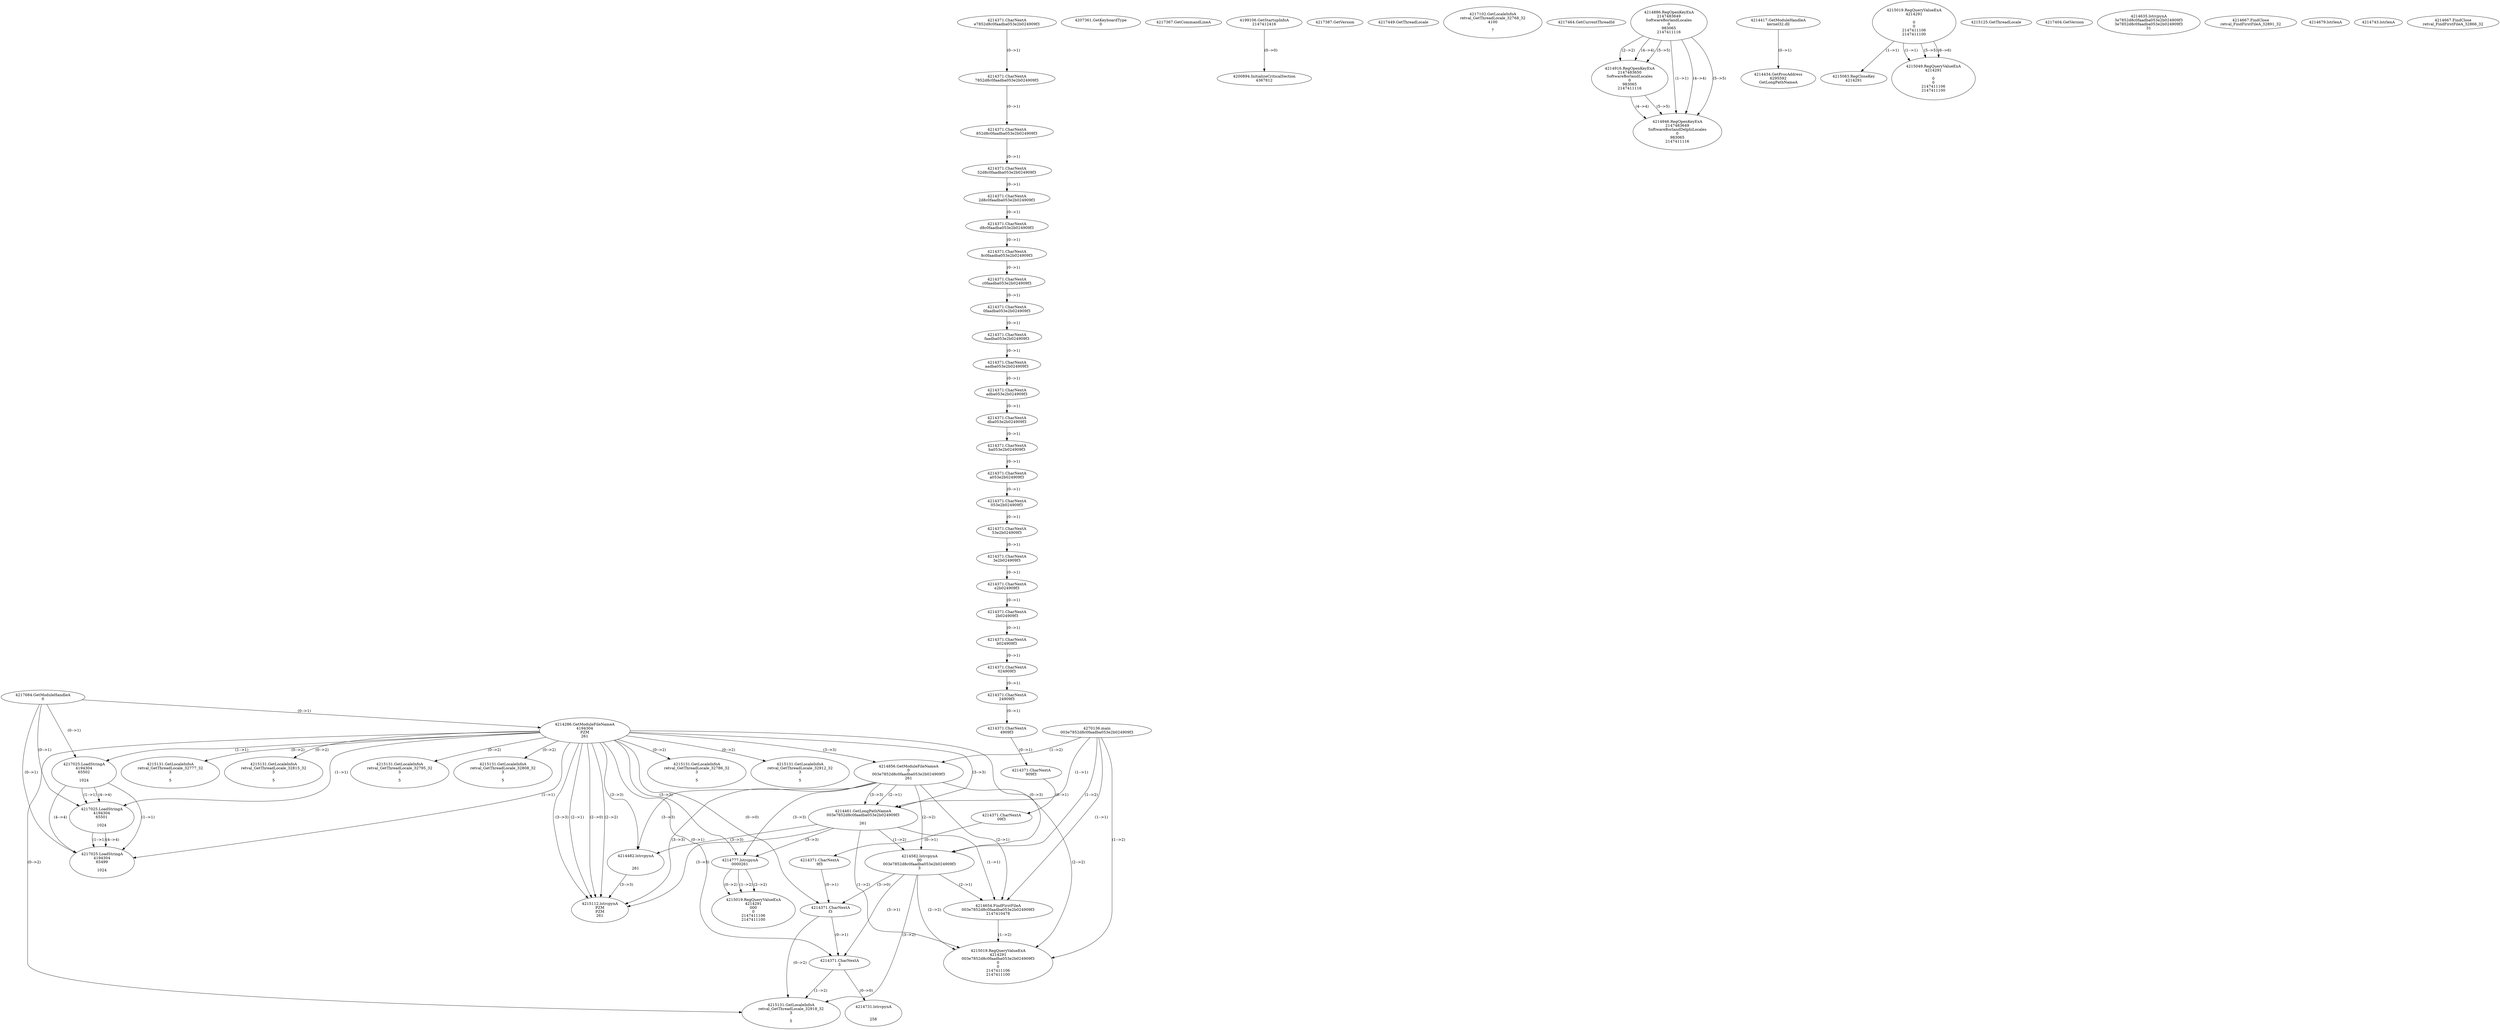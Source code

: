 // Global SCDG with merge call
digraph {
	0 [label="4270136.main
003e7852d8c0faadba053e2b024909f3"]
	1 [label="4217684.GetModuleHandleA
0"]
	2 [label="4207361.GetKeyboardType
0"]
	3 [label="4217367.GetCommandLineA
"]
	4 [label="4199106.GetStartupInfoA
2147412416"]
	5 [label="4217387.GetVersion
"]
	6 [label="4217449.GetThreadLocale
"]
	7 [label="4217102.GetLocaleInfoA
retval_GetThreadLocale_32768_32
4100

7"]
	8 [label="4217464.GetCurrentThreadId
"]
	9 [label="4214286.GetModuleFileNameA
4194304
PZM
261"]
	1 -> 9 [label="(0-->1)"]
	10 [label="4214856.GetModuleFileNameA
0
003e7852d8c0faadba053e2b024909f3
261"]
	0 -> 10 [label="(1-->2)"]
	9 -> 10 [label="(3-->3)"]
	11 [label="4214886.RegOpenKeyExA
2147483649
Software\Borland\Locales
0
983065
2147411116"]
	12 [label="4214417.GetModuleHandleA
kernel32.dll"]
	13 [label="4214434.GetProcAddress
6295592
GetLongPathNameA"]
	12 -> 13 [label="(0-->1)"]
	14 [label="4214461.GetLongPathNameA
003e7852d8c0faadba053e2b024909f3

261"]
	0 -> 14 [label="(1-->1)"]
	10 -> 14 [label="(2-->1)"]
	9 -> 14 [label="(3-->3)"]
	10 -> 14 [label="(3-->3)"]
	15 [label="4214482.lstrcpynA


261"]
	9 -> 15 [label="(3-->3)"]
	10 -> 15 [label="(3-->3)"]
	14 -> 15 [label="(3-->3)"]
	16 [label="4215019.RegQueryValueExA
4214291

0
0
2147411106
2147411100"]
	17 [label="4215083.RegCloseKey
4214291"]
	16 -> 17 [label="(1-->1)"]
	18 [label="4215112.lstrcpynA
PZM
PZM
261"]
	9 -> 18 [label="(2-->1)"]
	9 -> 18 [label="(2-->2)"]
	9 -> 18 [label="(3-->3)"]
	10 -> 18 [label="(3-->3)"]
	14 -> 18 [label="(3-->3)"]
	15 -> 18 [label="(3-->3)"]
	9 -> 18 [label="(2-->0)"]
	19 [label="4215125.GetThreadLocale
"]
	20 [label="4217404.GetVersion
"]
	21 [label="4214582.lstrcpynA
00
003e7852d8c0faadba053e2b024909f3
3"]
	0 -> 21 [label="(1-->2)"]
	10 -> 21 [label="(2-->2)"]
	14 -> 21 [label="(1-->2)"]
	9 -> 21 [label="(0-->3)"]
	22 [label="4214371.CharNextA
e7852d8c0faadba053e2b024909f3"]
	23 [label="4214371.CharNextA
7852d8c0faadba053e2b024909f3"]
	22 -> 23 [label="(0-->1)"]
	24 [label="4214371.CharNextA
852d8c0faadba053e2b024909f3"]
	23 -> 24 [label="(0-->1)"]
	25 [label="4214371.CharNextA
52d8c0faadba053e2b024909f3"]
	24 -> 25 [label="(0-->1)"]
	26 [label="4214371.CharNextA
2d8c0faadba053e2b024909f3"]
	25 -> 26 [label="(0-->1)"]
	27 [label="4214371.CharNextA
d8c0faadba053e2b024909f3"]
	26 -> 27 [label="(0-->1)"]
	28 [label="4214371.CharNextA
8c0faadba053e2b024909f3"]
	27 -> 28 [label="(0-->1)"]
	29 [label="4214371.CharNextA
c0faadba053e2b024909f3"]
	28 -> 29 [label="(0-->1)"]
	30 [label="4214371.CharNextA
0faadba053e2b024909f3"]
	29 -> 30 [label="(0-->1)"]
	31 [label="4214371.CharNextA
faadba053e2b024909f3"]
	30 -> 31 [label="(0-->1)"]
	32 [label="4214371.CharNextA
aadba053e2b024909f3"]
	31 -> 32 [label="(0-->1)"]
	33 [label="4214371.CharNextA
adba053e2b024909f3"]
	32 -> 33 [label="(0-->1)"]
	34 [label="4214371.CharNextA
dba053e2b024909f3"]
	33 -> 34 [label="(0-->1)"]
	35 [label="4214371.CharNextA
ba053e2b024909f3"]
	34 -> 35 [label="(0-->1)"]
	36 [label="4214371.CharNextA
a053e2b024909f3"]
	35 -> 36 [label="(0-->1)"]
	37 [label="4214371.CharNextA
053e2b024909f3"]
	36 -> 37 [label="(0-->1)"]
	38 [label="4214371.CharNextA
53e2b024909f3"]
	37 -> 38 [label="(0-->1)"]
	39 [label="4214371.CharNextA
3e2b024909f3"]
	38 -> 39 [label="(0-->1)"]
	40 [label="4214371.CharNextA
e2b024909f3"]
	39 -> 40 [label="(0-->1)"]
	41 [label="4214371.CharNextA
2b024909f3"]
	40 -> 41 [label="(0-->1)"]
	42 [label="4214371.CharNextA
b024909f3"]
	41 -> 42 [label="(0-->1)"]
	43 [label="4214371.CharNextA
024909f3"]
	42 -> 43 [label="(0-->1)"]
	44 [label="4214371.CharNextA
24909f3"]
	43 -> 44 [label="(0-->1)"]
	45 [label="4214371.CharNextA
4909f3"]
	44 -> 45 [label="(0-->1)"]
	46 [label="4214371.CharNextA
909f3"]
	45 -> 46 [label="(0-->1)"]
	47 [label="4214371.CharNextA
09f3"]
	46 -> 47 [label="(0-->1)"]
	48 [label="4214371.CharNextA
9f3"]
	47 -> 48 [label="(0-->1)"]
	49 [label="4214371.CharNextA
f3"]
	48 -> 49 [label="(0-->1)"]
	9 -> 49 [label="(0-->0)"]
	21 -> 49 [label="(3-->0)"]
	50 [label="4214371.CharNextA
3"]
	9 -> 50 [label="(0-->1)"]
	21 -> 50 [label="(3-->1)"]
	49 -> 50 [label="(0-->1)"]
	51 [label="4214635.lstrcpynA
3e7852d8c0faadba053e2b024909f3
3e7852d8c0faadba053e2b024909f3
31"]
	52 [label="4214654.FindFirstFileA
003e7852d8c0faadba053e2b024909f3
2147410478"]
	0 -> 52 [label="(1-->1)"]
	10 -> 52 [label="(2-->1)"]
	14 -> 52 [label="(1-->1)"]
	21 -> 52 [label="(2-->1)"]
	53 [label="4215019.RegQueryValueExA
4214291
003e7852d8c0faadba053e2b024909f3
0
0
2147411106
2147411100"]
	0 -> 53 [label="(1-->2)"]
	10 -> 53 [label="(2-->2)"]
	14 -> 53 [label="(1-->2)"]
	21 -> 53 [label="(2-->2)"]
	52 -> 53 [label="(1-->2)"]
	54 [label="4214916.RegOpenKeyExA
2147483650
Software\Borland\Locales
0
983065
2147411116"]
	11 -> 54 [label="(2-->2)"]
	11 -> 54 [label="(4-->4)"]
	11 -> 54 [label="(5-->5)"]
	55 [label="4214946.RegOpenKeyExA
2147483649
Software\Borland\Delphi\Locales
0
983065
2147411116"]
	11 -> 55 [label="(1-->1)"]
	11 -> 55 [label="(4-->4)"]
	54 -> 55 [label="(4-->4)"]
	11 -> 55 [label="(5-->5)"]
	54 -> 55 [label="(5-->5)"]
	56 [label="4215049.RegQueryValueExA
4214291

0
0
2147411106
2147411100"]
	16 -> 56 [label="(1-->1)"]
	16 -> 56 [label="(5-->5)"]
	16 -> 56 [label="(6-->6)"]
	57 [label="4215131.GetLocaleInfoA
retval_GetThreadLocale_32786_32
3

5"]
	9 -> 57 [label="(0-->2)"]
	58 [label="4217025.LoadStringA
4194304
65502

1024"]
	1 -> 58 [label="(0-->1)"]
	9 -> 58 [label="(1-->1)"]
	59 [label="4217025.LoadStringA
4194304
65501

1024"]
	1 -> 59 [label="(0-->1)"]
	9 -> 59 [label="(1-->1)"]
	58 -> 59 [label="(1-->1)"]
	58 -> 59 [label="(4-->4)"]
	60 [label="4215131.GetLocaleInfoA
retval_GetThreadLocale_32912_32
3

5"]
	9 -> 60 [label="(0-->2)"]
	61 [label="4200894.InitializeCriticalSection
4367812"]
	4 -> 61 [label="(0-->0)"]
	62 [label="4214667.FindClose
retval_FindFirstFileA_32891_32"]
	63 [label="4214679.lstrlenA
"]
	64 [label="4214731.lstrcpynA


258"]
	50 -> 64 [label="(0-->0)"]
	65 [label="4214743.lstrlenA
"]
	66 [label="4214777.lstrcpynA
00\
00\
261"]
	9 -> 66 [label="(3-->3)"]
	10 -> 66 [label="(3-->3)"]
	14 -> 66 [label="(3-->3)"]
	67 [label="4215019.RegQueryValueExA
4214291
00\
0
0
2147411106
2147411100"]
	66 -> 67 [label="(1-->2)"]
	66 -> 67 [label="(2-->2)"]
	66 -> 67 [label="(0-->2)"]
	68 [label="4215131.GetLocaleInfoA
retval_GetThreadLocale_32777_32
3

5"]
	9 -> 68 [label="(0-->2)"]
	69 [label="4217025.LoadStringA
4194304
65499

1024"]
	1 -> 69 [label="(0-->1)"]
	9 -> 69 [label="(1-->1)"]
	58 -> 69 [label="(1-->1)"]
	59 -> 69 [label="(1-->1)"]
	58 -> 69 [label="(4-->4)"]
	59 -> 69 [label="(4-->4)"]
	70 [label="4215131.GetLocaleInfoA
retval_GetThreadLocale_32815_32
3

5"]
	9 -> 70 [label="(0-->2)"]
	71 [label="4215131.GetLocaleInfoA
retval_GetThreadLocale_32795_32
3

5"]
	9 -> 71 [label="(0-->2)"]
	72 [label="4215131.GetLocaleInfoA
retval_GetThreadLocale_32808_32
3

5"]
	9 -> 72 [label="(0-->2)"]
	73 [label="4214667.FindClose
retval_FindFirstFileA_32866_32"]
	74 [label="4215131.GetLocaleInfoA
retval_GetThreadLocale_32918_32
3

5"]
	9 -> 74 [label="(0-->2)"]
	21 -> 74 [label="(3-->2)"]
	49 -> 74 [label="(0-->2)"]
	50 -> 74 [label="(1-->2)"]
}
